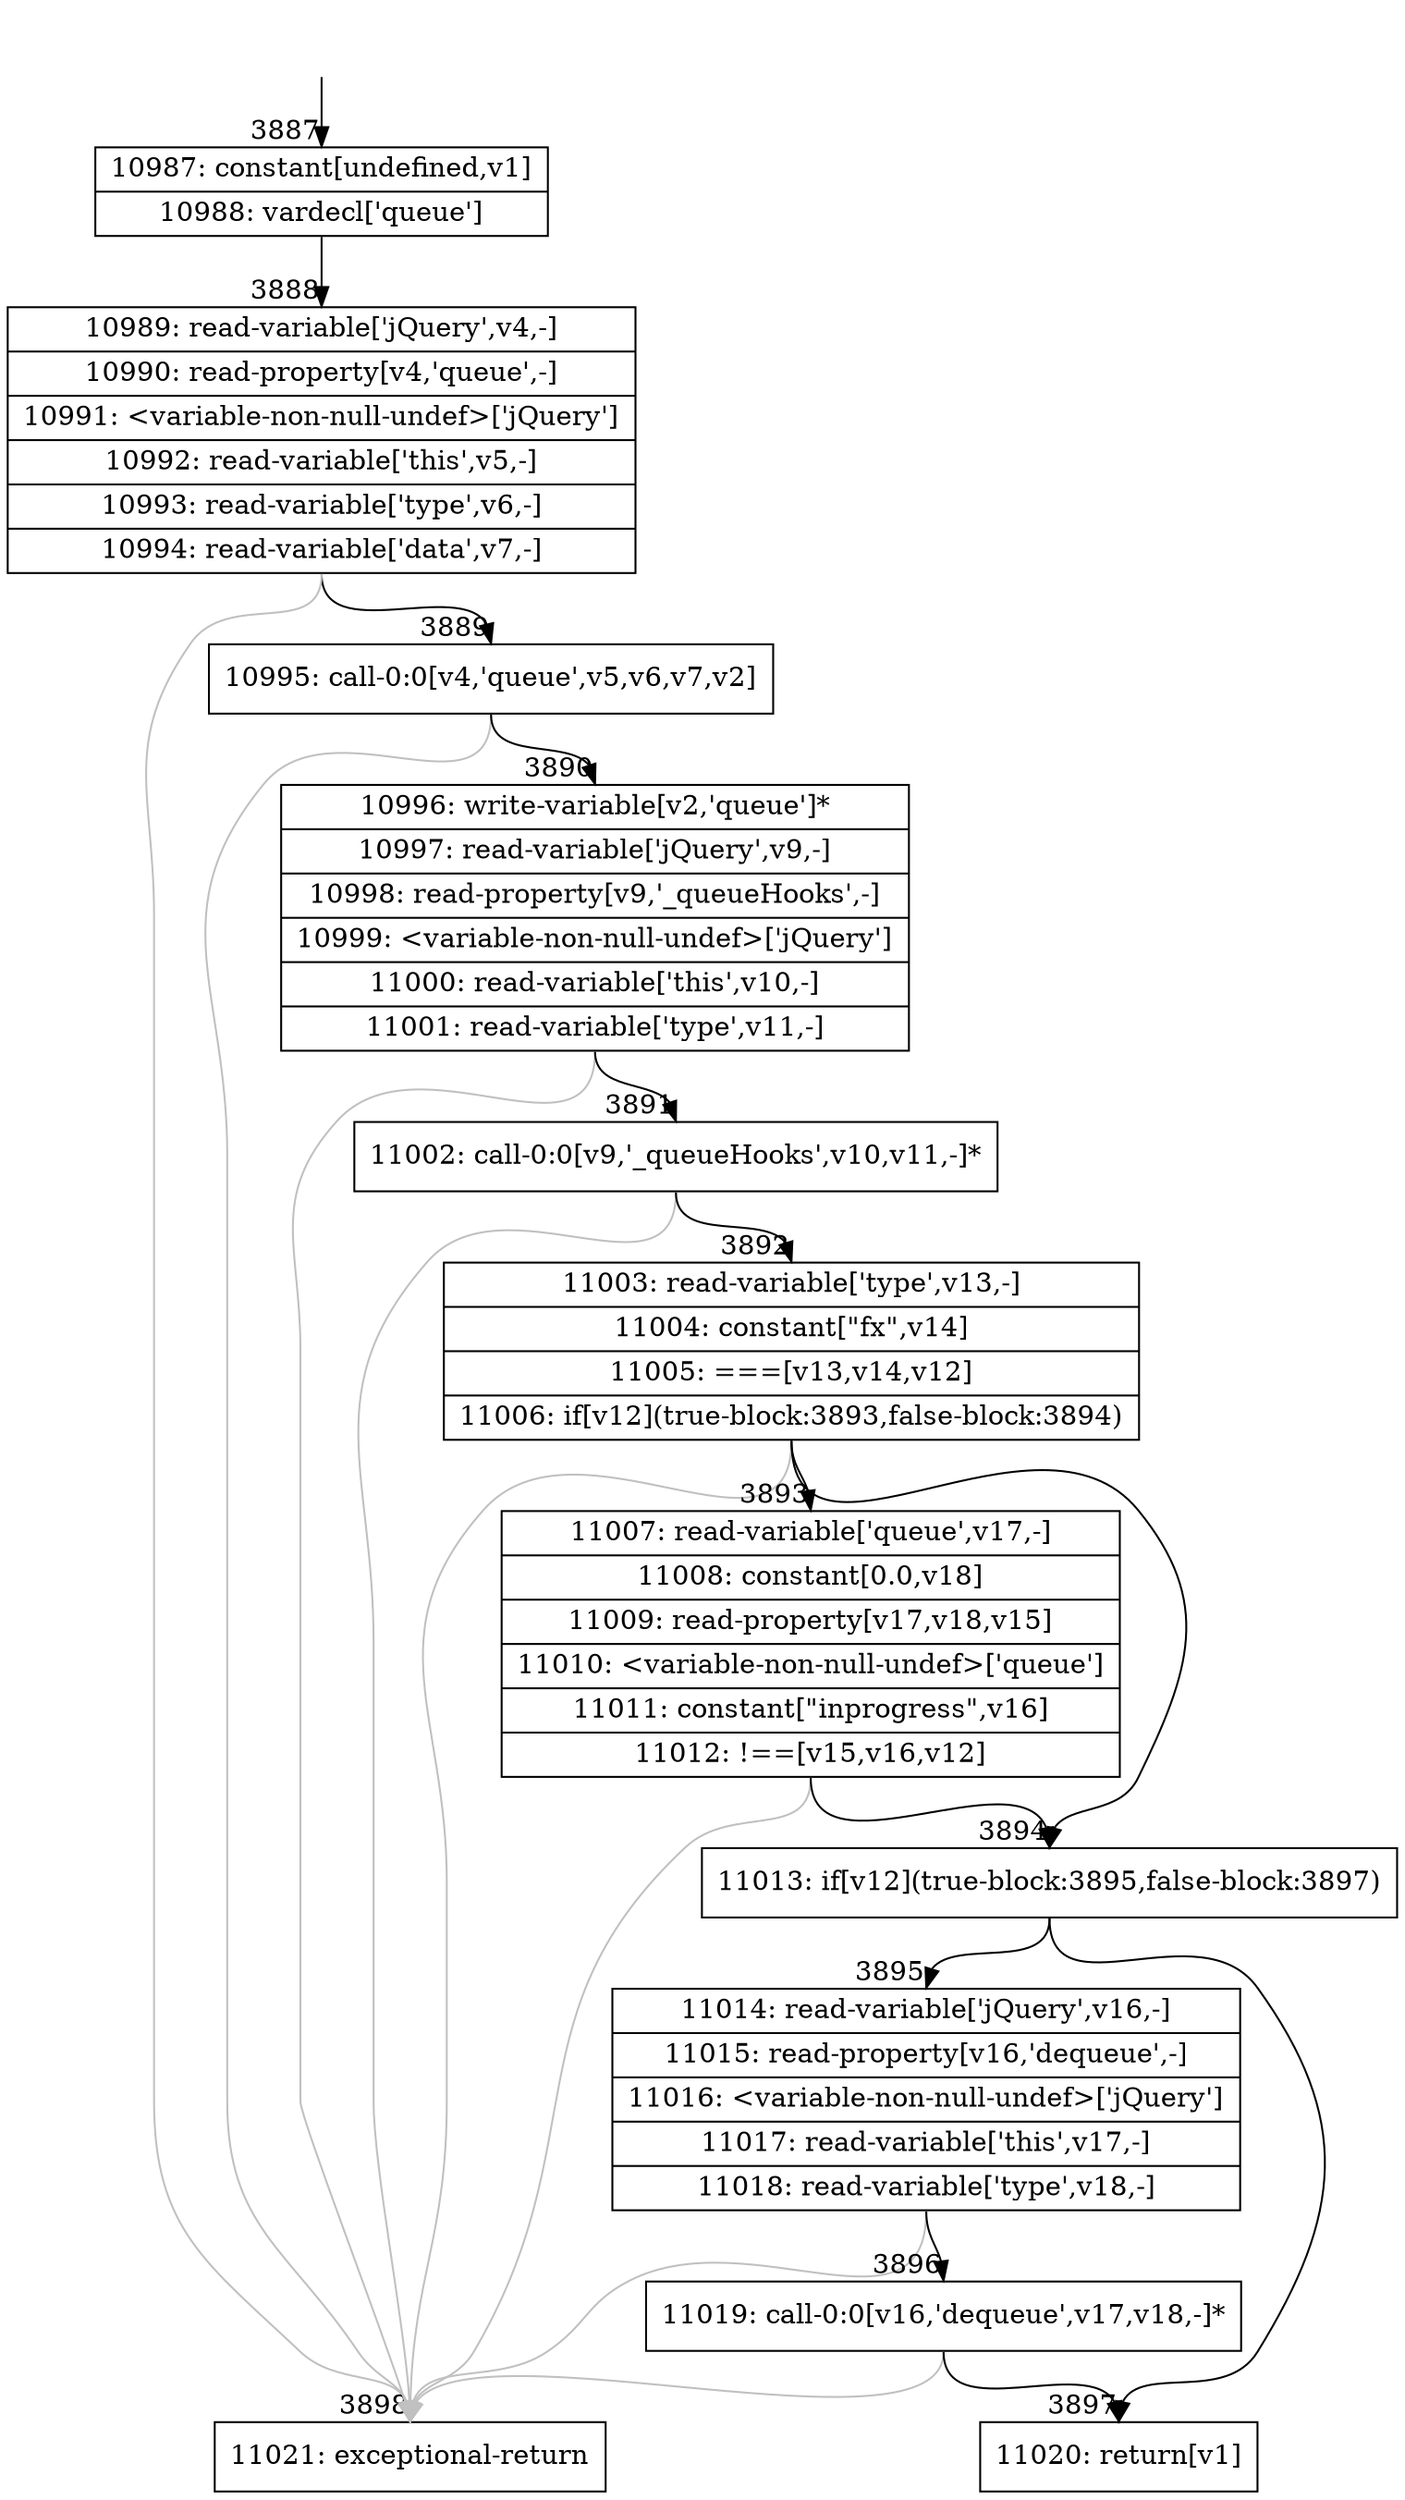 digraph {
rankdir="TD"
BB_entry261[shape=none,label=""];
BB_entry261 -> BB3887 [tailport=s, headport=n, headlabel="    3887"]
BB3887 [shape=record label="{10987: constant[undefined,v1]|10988: vardecl['queue']}" ] 
BB3887 -> BB3888 [tailport=s, headport=n, headlabel="      3888"]
BB3888 [shape=record label="{10989: read-variable['jQuery',v4,-]|10990: read-property[v4,'queue',-]|10991: \<variable-non-null-undef\>['jQuery']|10992: read-variable['this',v5,-]|10993: read-variable['type',v6,-]|10994: read-variable['data',v7,-]}" ] 
BB3888 -> BB3889 [tailport=s, headport=n, headlabel="      3889"]
BB3888 -> BB3898 [tailport=s, headport=n, color=gray, headlabel="      3898"]
BB3889 [shape=record label="{10995: call-0:0[v4,'queue',v5,v6,v7,v2]}" ] 
BB3889 -> BB3890 [tailport=s, headport=n, headlabel="      3890"]
BB3889 -> BB3898 [tailport=s, headport=n, color=gray]
BB3890 [shape=record label="{10996: write-variable[v2,'queue']*|10997: read-variable['jQuery',v9,-]|10998: read-property[v9,'_queueHooks',-]|10999: \<variable-non-null-undef\>['jQuery']|11000: read-variable['this',v10,-]|11001: read-variable['type',v11,-]}" ] 
BB3890 -> BB3891 [tailport=s, headport=n, headlabel="      3891"]
BB3890 -> BB3898 [tailport=s, headport=n, color=gray]
BB3891 [shape=record label="{11002: call-0:0[v9,'_queueHooks',v10,v11,-]*}" ] 
BB3891 -> BB3892 [tailport=s, headport=n, headlabel="      3892"]
BB3891 -> BB3898 [tailport=s, headport=n, color=gray]
BB3892 [shape=record label="{11003: read-variable['type',v13,-]|11004: constant[\"fx\",v14]|11005: ===[v13,v14,v12]|11006: if[v12](true-block:3893,false-block:3894)}" ] 
BB3892 -> BB3894 [tailport=s, headport=n, headlabel="      3894"]
BB3892 -> BB3893 [tailport=s, headport=n, headlabel="      3893"]
BB3892 -> BB3898 [tailport=s, headport=n, color=gray]
BB3893 [shape=record label="{11007: read-variable['queue',v17,-]|11008: constant[0.0,v18]|11009: read-property[v17,v18,v15]|11010: \<variable-non-null-undef\>['queue']|11011: constant[\"inprogress\",v16]|11012: !==[v15,v16,v12]}" ] 
BB3893 -> BB3894 [tailport=s, headport=n]
BB3893 -> BB3898 [tailport=s, headport=n, color=gray]
BB3894 [shape=record label="{11013: if[v12](true-block:3895,false-block:3897)}" ] 
BB3894 -> BB3895 [tailport=s, headport=n, headlabel="      3895"]
BB3894 -> BB3897 [tailport=s, headport=n, headlabel="      3897"]
BB3895 [shape=record label="{11014: read-variable['jQuery',v16,-]|11015: read-property[v16,'dequeue',-]|11016: \<variable-non-null-undef\>['jQuery']|11017: read-variable['this',v17,-]|11018: read-variable['type',v18,-]}" ] 
BB3895 -> BB3896 [tailport=s, headport=n, headlabel="      3896"]
BB3895 -> BB3898 [tailport=s, headport=n, color=gray]
BB3896 [shape=record label="{11019: call-0:0[v16,'dequeue',v17,v18,-]*}" ] 
BB3896 -> BB3897 [tailport=s, headport=n]
BB3896 -> BB3898 [tailport=s, headport=n, color=gray]
BB3897 [shape=record label="{11020: return[v1]}" ] 
BB3898 [shape=record label="{11021: exceptional-return}" ] 
}
